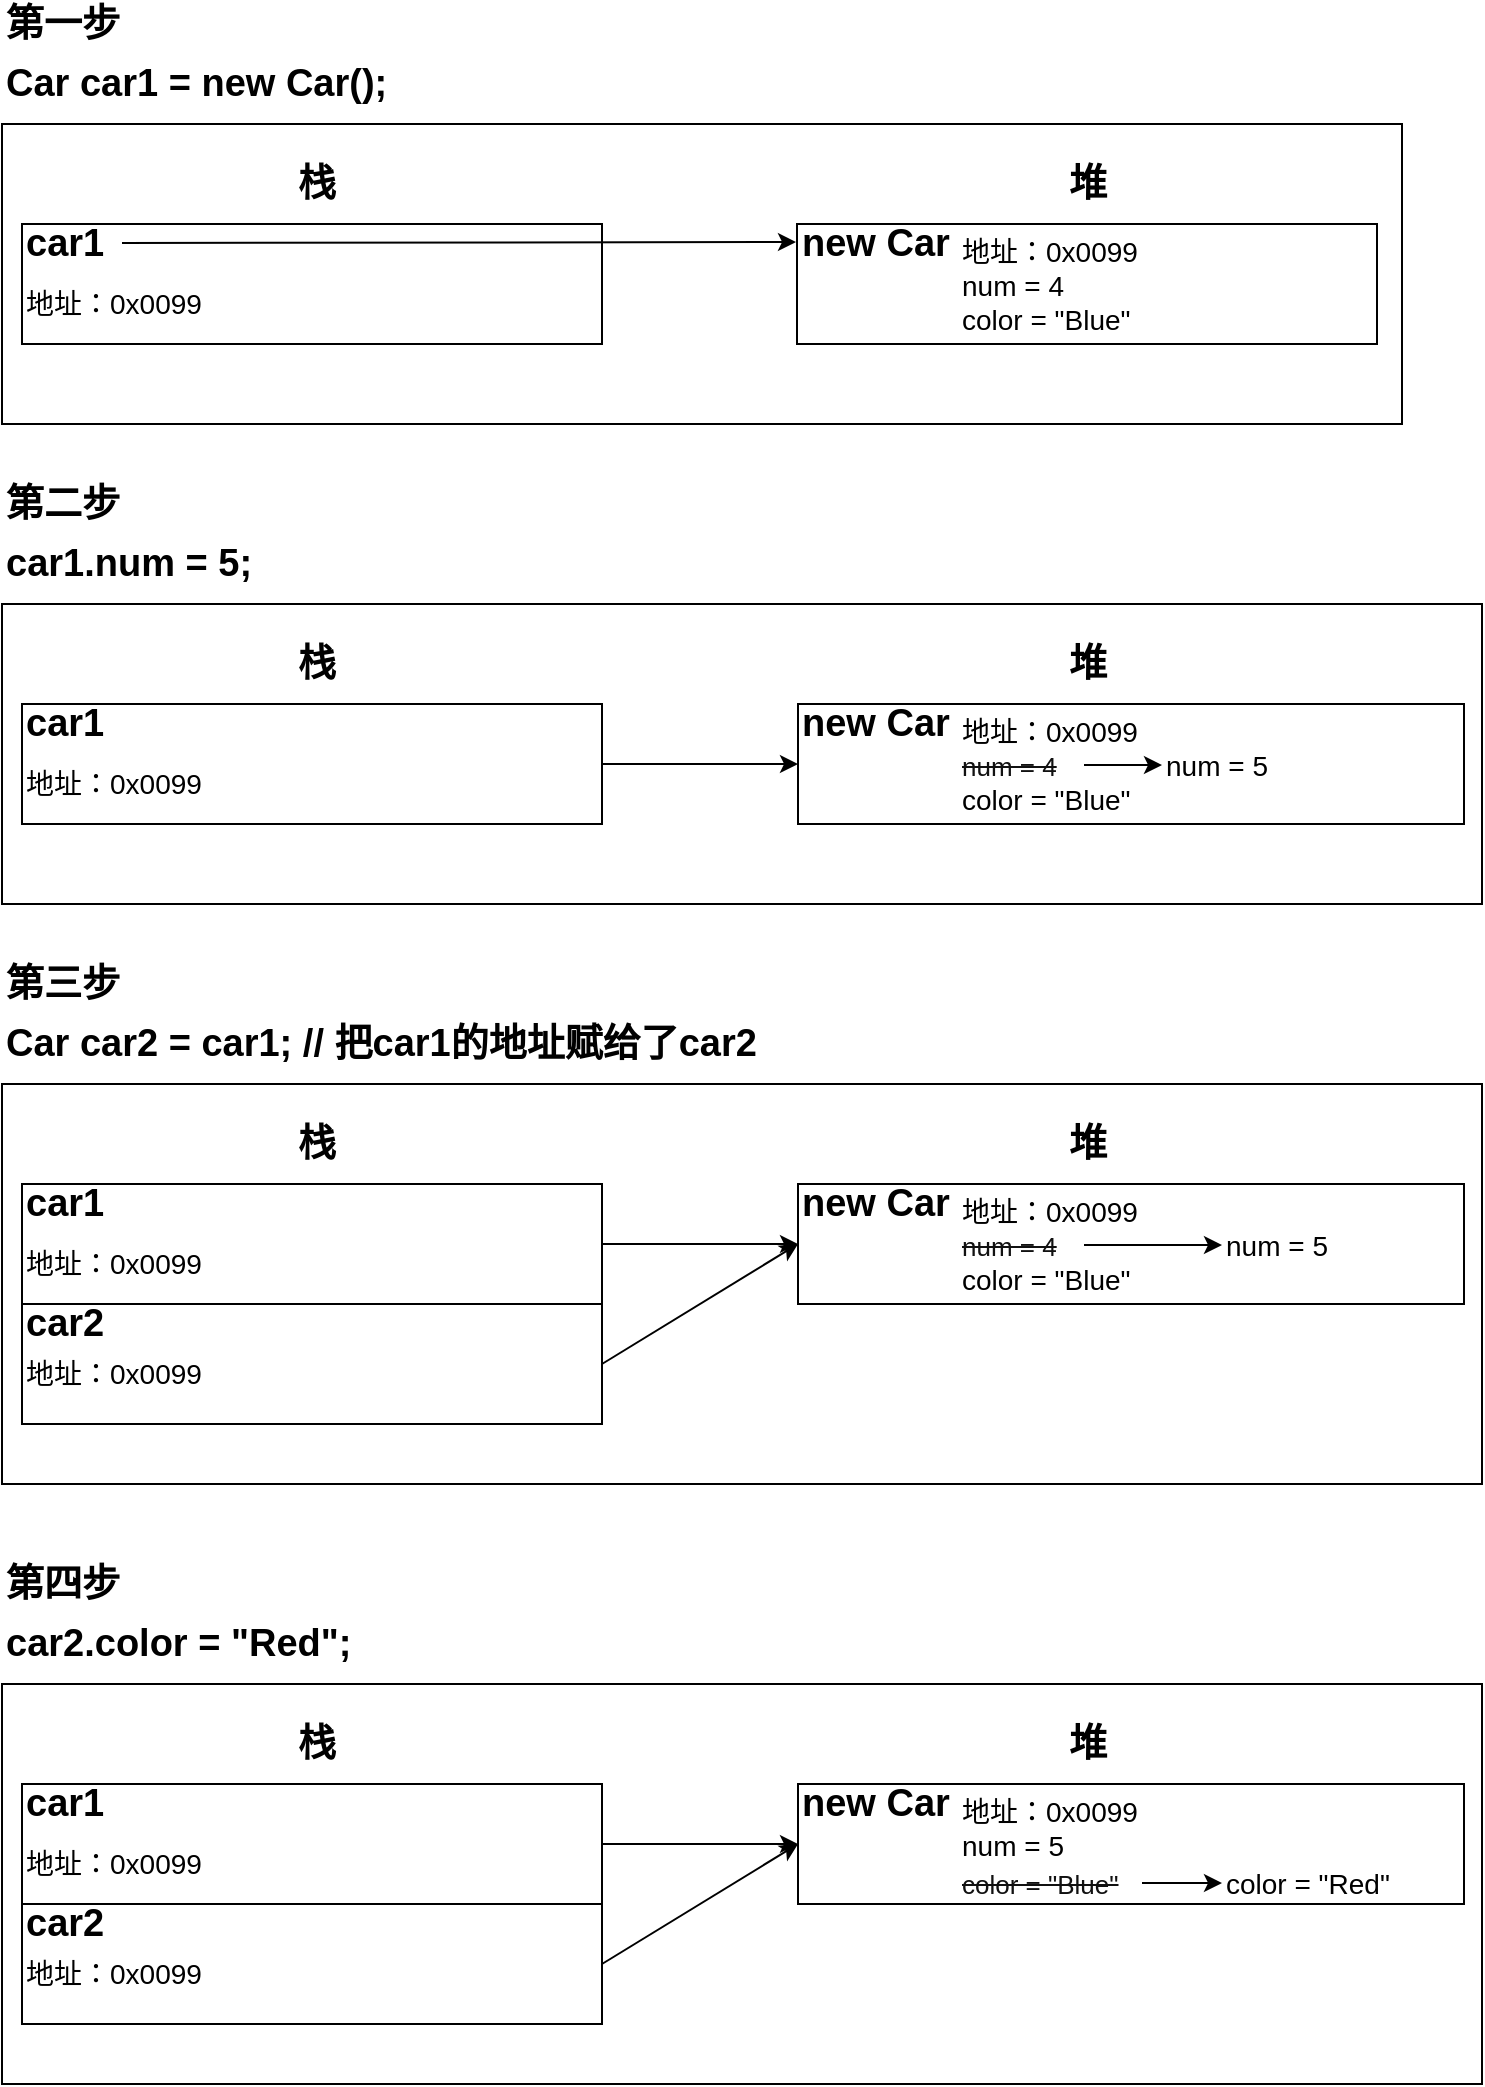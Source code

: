 <mxfile version="10.9.5" type="device"><diagram id="NGVwcs0vrZv9za0PCSOn" name="第 1 页"><mxGraphModel dx="1106" dy="786" grid="1" gridSize="10" guides="1" tooltips="1" connect="1" arrows="1" fold="1" page="1" pageScale="1" pageWidth="827" pageHeight="1169" math="0" shadow="0"><root><mxCell id="0"/><mxCell id="1" parent="0"/><mxCell id="pstnZAPhgGFJ9mARvHGo-1" value="" style="rounded=0;whiteSpace=wrap;html=1;" vertex="1" parent="1"><mxGeometry x="30" y="90" width="700" height="150" as="geometry"/></mxCell><mxCell id="pstnZAPhgGFJ9mARvHGo-2" value="" style="rounded=0;whiteSpace=wrap;html=1;" vertex="1" parent="1"><mxGeometry x="40" y="140" width="290" height="60" as="geometry"/></mxCell><mxCell id="pstnZAPhgGFJ9mARvHGo-3" value="" style="rounded=0;whiteSpace=wrap;html=1;" vertex="1" parent="1"><mxGeometry x="427.5" y="140" width="290" height="60" as="geometry"/></mxCell><mxCell id="pstnZAPhgGFJ9mARvHGo-4" value="栈" style="text;html=1;strokeColor=none;fillColor=none;align=center;verticalAlign=middle;whiteSpace=wrap;rounded=0;fontSize=19;fontStyle=1" vertex="1" parent="1"><mxGeometry x="130" y="110" width="115" height="19" as="geometry"/></mxCell><mxCell id="pstnZAPhgGFJ9mARvHGo-5" value="堆" style="text;html=1;strokeColor=none;fillColor=none;align=center;verticalAlign=middle;whiteSpace=wrap;rounded=0;fontSize=19;fontStyle=1" vertex="1" parent="1"><mxGeometry x="512.5" y="110" width="120" height="20" as="geometry"/></mxCell><mxCell id="pstnZAPhgGFJ9mARvHGo-6" value="第一步" style="text;html=1;strokeColor=none;fillColor=none;align=left;verticalAlign=middle;whiteSpace=wrap;rounded=0;fontSize=19;fontStyle=1" vertex="1" parent="1"><mxGeometry x="30" y="30" width="120" height="20" as="geometry"/></mxCell><mxCell id="pstnZAPhgGFJ9mARvHGo-7" value="Car car1 = new Car();" style="text;html=1;strokeColor=none;fillColor=none;align=left;verticalAlign=middle;whiteSpace=wrap;rounded=0;fontSize=19;fontStyle=1" vertex="1" parent="1"><mxGeometry x="30" y="60" width="250" height="20" as="geometry"/></mxCell><mxCell id="pstnZAPhgGFJ9mARvHGo-16" style="edgeStyle=orthogonalEdgeStyle;rounded=0;orthogonalLoop=1;jettySize=auto;html=1;exitX=1;exitY=0.5;exitDx=0;exitDy=0;fontSize=14;" edge="1" parent="1" source="pstnZAPhgGFJ9mARvHGo-8"><mxGeometry relative="1" as="geometry"><mxPoint x="427" y="149" as="targetPoint"/></mxGeometry></mxCell><mxCell id="pstnZAPhgGFJ9mARvHGo-8" value="car1" style="text;html=1;strokeColor=none;fillColor=none;align=left;verticalAlign=middle;whiteSpace=wrap;rounded=0;fontSize=19;fontStyle=1" vertex="1" parent="1"><mxGeometry x="40" y="140" width="50" height="19" as="geometry"/></mxCell><mxCell id="pstnZAPhgGFJ9mARvHGo-9" value="new Car" style="text;html=1;strokeColor=none;fillColor=none;align=left;verticalAlign=middle;whiteSpace=wrap;rounded=0;fontSize=19;fontStyle=1" vertex="1" parent="1"><mxGeometry x="427.5" y="140" width="115" height="19" as="geometry"/></mxCell><mxCell id="pstnZAPhgGFJ9mARvHGo-11" value="num = 4" style="text;html=1;strokeColor=none;fillColor=none;align=left;verticalAlign=middle;whiteSpace=wrap;rounded=0;fontSize=14;fontStyle=0" vertex="1" parent="1"><mxGeometry x="507.5" y="161" width="115" height="19" as="geometry"/></mxCell><mxCell id="pstnZAPhgGFJ9mARvHGo-13" value="color = &quot;Blue&quot;" style="text;html=1;strokeColor=none;fillColor=none;align=left;verticalAlign=middle;whiteSpace=wrap;rounded=0;fontSize=14;fontStyle=0" vertex="1" parent="1"><mxGeometry x="507.5" y="178" width="115" height="19" as="geometry"/></mxCell><mxCell id="pstnZAPhgGFJ9mARvHGo-14" value="地址：0x0099" style="text;html=1;strokeColor=none;fillColor=none;align=left;verticalAlign=middle;whiteSpace=wrap;rounded=0;fontSize=14;fontStyle=0" vertex="1" parent="1"><mxGeometry x="507.5" y="144.5" width="115" height="19" as="geometry"/></mxCell><mxCell id="pstnZAPhgGFJ9mARvHGo-15" value="地址：0x0099" style="text;html=1;strokeColor=none;fillColor=none;align=left;verticalAlign=middle;whiteSpace=wrap;rounded=0;fontSize=14;fontStyle=0" vertex="1" parent="1"><mxGeometry x="40" y="170" width="115" height="19" as="geometry"/></mxCell><mxCell id="pstnZAPhgGFJ9mARvHGo-17" value="" style="rounded=0;whiteSpace=wrap;html=1;" vertex="1" parent="1"><mxGeometry x="30" y="330" width="740" height="150" as="geometry"/></mxCell><mxCell id="pstnZAPhgGFJ9mARvHGo-18" value="" style="rounded=0;whiteSpace=wrap;html=1;" vertex="1" parent="1"><mxGeometry x="40" y="380" width="290" height="60" as="geometry"/></mxCell><mxCell id="pstnZAPhgGFJ9mARvHGo-19" value="" style="rounded=0;whiteSpace=wrap;html=1;" vertex="1" parent="1"><mxGeometry x="428" y="380" width="333" height="60" as="geometry"/></mxCell><mxCell id="pstnZAPhgGFJ9mARvHGo-20" value="栈" style="text;html=1;strokeColor=none;fillColor=none;align=center;verticalAlign=middle;whiteSpace=wrap;rounded=0;fontSize=19;fontStyle=1" vertex="1" parent="1"><mxGeometry x="130" y="350" width="115" height="19" as="geometry"/></mxCell><mxCell id="pstnZAPhgGFJ9mARvHGo-21" value="堆" style="text;html=1;strokeColor=none;fillColor=none;align=center;verticalAlign=middle;whiteSpace=wrap;rounded=0;fontSize=19;fontStyle=1" vertex="1" parent="1"><mxGeometry x="512.5" y="350" width="120" height="20" as="geometry"/></mxCell><mxCell id="pstnZAPhgGFJ9mARvHGo-22" value="第二步" style="text;html=1;strokeColor=none;fillColor=none;align=left;verticalAlign=middle;whiteSpace=wrap;rounded=0;fontSize=19;fontStyle=1" vertex="1" parent="1"><mxGeometry x="30" y="270" width="120" height="20" as="geometry"/></mxCell><mxCell id="pstnZAPhgGFJ9mARvHGo-23" value="car1.num = 5;" style="text;html=1;strokeColor=none;fillColor=none;align=left;verticalAlign=middle;whiteSpace=wrap;rounded=0;fontSize=19;fontStyle=1" vertex="1" parent="1"><mxGeometry x="30" y="300" width="250" height="20" as="geometry"/></mxCell><mxCell id="pstnZAPhgGFJ9mARvHGo-24" style="edgeStyle=orthogonalEdgeStyle;rounded=0;orthogonalLoop=1;jettySize=auto;html=1;exitX=1;exitY=0.5;exitDx=0;exitDy=0;fontSize=14;entryX=0;entryY=0.5;entryDx=0;entryDy=0;" edge="1" source="pstnZAPhgGFJ9mARvHGo-18" parent="1" target="pstnZAPhgGFJ9mARvHGo-19"><mxGeometry relative="1" as="geometry"><mxPoint x="427" y="389" as="targetPoint"/></mxGeometry></mxCell><mxCell id="pstnZAPhgGFJ9mARvHGo-25" value="car1" style="text;html=1;strokeColor=none;fillColor=none;align=left;verticalAlign=middle;whiteSpace=wrap;rounded=0;fontSize=19;fontStyle=1" vertex="1" parent="1"><mxGeometry x="40" y="380" width="50" height="19" as="geometry"/></mxCell><mxCell id="pstnZAPhgGFJ9mARvHGo-26" value="new Car" style="text;html=1;strokeColor=none;fillColor=none;align=left;verticalAlign=middle;whiteSpace=wrap;rounded=0;fontSize=19;fontStyle=1" vertex="1" parent="1"><mxGeometry x="427.5" y="380" width="115" height="19" as="geometry"/></mxCell><mxCell id="pstnZAPhgGFJ9mARvHGo-33" style="edgeStyle=orthogonalEdgeStyle;rounded=0;orthogonalLoop=1;jettySize=auto;html=1;exitX=1;exitY=0.5;exitDx=0;exitDy=0;entryX=0;entryY=0.5;entryDx=0;entryDy=0;fontSize=14;" edge="1" parent="1" source="pstnZAPhgGFJ9mARvHGo-27" target="pstnZAPhgGFJ9mARvHGo-32"><mxGeometry relative="1" as="geometry"/></mxCell><mxCell id="pstnZAPhgGFJ9mARvHGo-27" value="&lt;del style=&quot;box-sizing: border-box ; color: rgb(17 , 17 , 17) ; font-family: &amp;#34;texgyreadventor&amp;#34; , &amp;#34;century gothic&amp;#34; , &amp;#34;yu gothic&amp;#34; , &amp;#34;raleway&amp;#34; , sans-serif ; font-size: 13px ; text-align: justify ; white-space: pre-wrap&quot;&gt;&lt;span class=&quot;md-plain&quot; style=&quot;box-sizing: border-box&quot;&gt;num = 4&lt;/span&gt;&lt;/del&gt;" style="text;html=1;strokeColor=none;fillColor=none;align=left;verticalAlign=middle;whiteSpace=wrap;rounded=0;fontSize=14;fontStyle=0" vertex="1" parent="1"><mxGeometry x="508" y="401" width="63" height="19" as="geometry"/></mxCell><mxCell id="pstnZAPhgGFJ9mARvHGo-28" value="color = &quot;Blue&quot;" style="text;html=1;strokeColor=none;fillColor=none;align=left;verticalAlign=middle;whiteSpace=wrap;rounded=0;fontSize=14;fontStyle=0" vertex="1" parent="1"><mxGeometry x="507.5" y="418" width="115" height="19" as="geometry"/></mxCell><mxCell id="pstnZAPhgGFJ9mARvHGo-29" value="地址：0x0099" style="text;html=1;strokeColor=none;fillColor=none;align=left;verticalAlign=middle;whiteSpace=wrap;rounded=0;fontSize=14;fontStyle=0" vertex="1" parent="1"><mxGeometry x="507.5" y="384.5" width="115" height="19" as="geometry"/></mxCell><mxCell id="pstnZAPhgGFJ9mARvHGo-30" value="地址：0x0099" style="text;html=1;strokeColor=none;fillColor=none;align=left;verticalAlign=middle;whiteSpace=wrap;rounded=0;fontSize=14;fontStyle=0" vertex="1" parent="1"><mxGeometry x="40" y="410" width="115" height="19" as="geometry"/></mxCell><mxCell id="pstnZAPhgGFJ9mARvHGo-32" value="num = 5" style="text;html=1;strokeColor=none;fillColor=none;align=left;verticalAlign=middle;whiteSpace=wrap;rounded=0;fontSize=14;fontStyle=0" vertex="1" parent="1"><mxGeometry x="610" y="401" width="60" height="19" as="geometry"/></mxCell><mxCell id="pstnZAPhgGFJ9mARvHGo-36" value="" style="rounded=0;whiteSpace=wrap;html=1;" vertex="1" parent="1"><mxGeometry x="30" y="570" width="740" height="200" as="geometry"/></mxCell><mxCell id="pstnZAPhgGFJ9mARvHGo-37" value="" style="rounded=0;whiteSpace=wrap;html=1;" vertex="1" parent="1"><mxGeometry x="40" y="620" width="290" height="60" as="geometry"/></mxCell><mxCell id="pstnZAPhgGFJ9mARvHGo-38" value="" style="rounded=0;whiteSpace=wrap;html=1;" vertex="1" parent="1"><mxGeometry x="428" y="620" width="333" height="60" as="geometry"/></mxCell><mxCell id="pstnZAPhgGFJ9mARvHGo-39" value="栈" style="text;html=1;strokeColor=none;fillColor=none;align=center;verticalAlign=middle;whiteSpace=wrap;rounded=0;fontSize=19;fontStyle=1" vertex="1" parent="1"><mxGeometry x="130" y="590" width="115" height="19" as="geometry"/></mxCell><mxCell id="pstnZAPhgGFJ9mARvHGo-40" value="堆" style="text;html=1;strokeColor=none;fillColor=none;align=center;verticalAlign=middle;whiteSpace=wrap;rounded=0;fontSize=19;fontStyle=1" vertex="1" parent="1"><mxGeometry x="512.5" y="590" width="120" height="20" as="geometry"/></mxCell><mxCell id="pstnZAPhgGFJ9mARvHGo-41" value="第三步" style="text;html=1;strokeColor=none;fillColor=none;align=left;verticalAlign=middle;whiteSpace=wrap;rounded=0;fontSize=19;fontStyle=1" vertex="1" parent="1"><mxGeometry x="30" y="510" width="120" height="20" as="geometry"/></mxCell><mxCell id="pstnZAPhgGFJ9mARvHGo-42" value="Car car2 = car1; // 把car1的地址赋给了car2" style="text;html=1;strokeColor=none;fillColor=none;align=left;verticalAlign=middle;whiteSpace=wrap;rounded=0;fontSize=19;fontStyle=1" vertex="1" parent="1"><mxGeometry x="30" y="540" width="390" height="20" as="geometry"/></mxCell><mxCell id="pstnZAPhgGFJ9mARvHGo-43" style="edgeStyle=orthogonalEdgeStyle;rounded=0;orthogonalLoop=1;jettySize=auto;html=1;exitX=1;exitY=0.5;exitDx=0;exitDy=0;fontSize=14;entryX=0;entryY=0.5;entryDx=0;entryDy=0;" edge="1" source="pstnZAPhgGFJ9mARvHGo-37" parent="1" target="pstnZAPhgGFJ9mARvHGo-38"><mxGeometry relative="1" as="geometry"><mxPoint x="427" y="629" as="targetPoint"/></mxGeometry></mxCell><mxCell id="pstnZAPhgGFJ9mARvHGo-44" value="car1" style="text;html=1;strokeColor=none;fillColor=none;align=left;verticalAlign=middle;whiteSpace=wrap;rounded=0;fontSize=19;fontStyle=1" vertex="1" parent="1"><mxGeometry x="40" y="620" width="50" height="19" as="geometry"/></mxCell><mxCell id="pstnZAPhgGFJ9mARvHGo-45" value="new Car" style="text;html=1;strokeColor=none;fillColor=none;align=left;verticalAlign=middle;whiteSpace=wrap;rounded=0;fontSize=19;fontStyle=1" vertex="1" parent="1"><mxGeometry x="427.5" y="620" width="115" height="19" as="geometry"/></mxCell><mxCell id="pstnZAPhgGFJ9mARvHGo-46" style="edgeStyle=orthogonalEdgeStyle;rounded=0;orthogonalLoop=1;jettySize=auto;html=1;exitX=1;exitY=0.5;exitDx=0;exitDy=0;entryX=0;entryY=0.5;entryDx=0;entryDy=0;fontSize=14;" edge="1" source="pstnZAPhgGFJ9mARvHGo-47" target="pstnZAPhgGFJ9mARvHGo-51" parent="1"><mxGeometry relative="1" as="geometry"/></mxCell><mxCell id="pstnZAPhgGFJ9mARvHGo-47" value="&lt;del style=&quot;box-sizing: border-box ; color: rgb(17 , 17 , 17) ; font-family: &amp;#34;texgyreadventor&amp;#34; , &amp;#34;century gothic&amp;#34; , &amp;#34;yu gothic&amp;#34; , &amp;#34;raleway&amp;#34; , sans-serif ; font-size: 13px ; text-align: justify ; white-space: pre-wrap&quot;&gt;&lt;span class=&quot;md-plain&quot; style=&quot;box-sizing: border-box&quot;&gt;num = 4&lt;/span&gt;&lt;/del&gt;" style="text;html=1;strokeColor=none;fillColor=none;align=left;verticalAlign=middle;whiteSpace=wrap;rounded=0;fontSize=14;fontStyle=0" vertex="1" parent="1"><mxGeometry x="508" y="641" width="63" height="19" as="geometry"/></mxCell><mxCell id="pstnZAPhgGFJ9mARvHGo-48" value="color = &quot;Blue&quot;" style="text;html=1;strokeColor=none;fillColor=none;align=left;verticalAlign=middle;whiteSpace=wrap;rounded=0;fontSize=14;fontStyle=0" vertex="1" parent="1"><mxGeometry x="507.5" y="658" width="115" height="19" as="geometry"/></mxCell><mxCell id="pstnZAPhgGFJ9mARvHGo-49" value="地址：0x0099" style="text;html=1;strokeColor=none;fillColor=none;align=left;verticalAlign=middle;whiteSpace=wrap;rounded=0;fontSize=14;fontStyle=0" vertex="1" parent="1"><mxGeometry x="507.5" y="624.5" width="115" height="19" as="geometry"/></mxCell><mxCell id="pstnZAPhgGFJ9mARvHGo-50" value="地址：0x0099" style="text;html=1;strokeColor=none;fillColor=none;align=left;verticalAlign=middle;whiteSpace=wrap;rounded=0;fontSize=14;fontStyle=0" vertex="1" parent="1"><mxGeometry x="40" y="650" width="115" height="19" as="geometry"/></mxCell><mxCell id="pstnZAPhgGFJ9mARvHGo-51" value="num = 5" style="text;html=1;strokeColor=none;fillColor=none;align=left;verticalAlign=middle;whiteSpace=wrap;rounded=0;fontSize=14;fontStyle=0" vertex="1" parent="1"><mxGeometry x="640" y="641" width="60" height="19" as="geometry"/></mxCell><mxCell id="pstnZAPhgGFJ9mARvHGo-55" style="rounded=0;orthogonalLoop=1;jettySize=auto;html=1;exitX=1;exitY=0.5;exitDx=0;exitDy=0;entryX=0;entryY=0.5;entryDx=0;entryDy=0;fontSize=14;" edge="1" parent="1" source="pstnZAPhgGFJ9mARvHGo-52" target="pstnZAPhgGFJ9mARvHGo-38"><mxGeometry relative="1" as="geometry"/></mxCell><mxCell id="pstnZAPhgGFJ9mARvHGo-52" value="" style="rounded=0;whiteSpace=wrap;html=1;" vertex="1" parent="1"><mxGeometry x="40" y="680" width="290" height="60" as="geometry"/></mxCell><mxCell id="pstnZAPhgGFJ9mARvHGo-53" value="car2" style="text;html=1;strokeColor=none;fillColor=none;align=left;verticalAlign=middle;whiteSpace=wrap;rounded=0;fontSize=19;fontStyle=1" vertex="1" parent="1"><mxGeometry x="40" y="680" width="50" height="19" as="geometry"/></mxCell><mxCell id="pstnZAPhgGFJ9mARvHGo-54" value="地址：0x0099" style="text;html=1;strokeColor=none;fillColor=none;align=left;verticalAlign=middle;whiteSpace=wrap;rounded=0;fontSize=14;fontStyle=0" vertex="1" parent="1"><mxGeometry x="40" y="705.5" width="115" height="19" as="geometry"/></mxCell><mxCell id="pstnZAPhgGFJ9mARvHGo-56" value="" style="rounded=0;whiteSpace=wrap;html=1;" vertex="1" parent="1"><mxGeometry x="30" y="870" width="740" height="200" as="geometry"/></mxCell><mxCell id="pstnZAPhgGFJ9mARvHGo-57" value="" style="rounded=0;whiteSpace=wrap;html=1;" vertex="1" parent="1"><mxGeometry x="40" y="920" width="290" height="60" as="geometry"/></mxCell><mxCell id="pstnZAPhgGFJ9mARvHGo-58" value="" style="rounded=0;whiteSpace=wrap;html=1;" vertex="1" parent="1"><mxGeometry x="428" y="920" width="333" height="60" as="geometry"/></mxCell><mxCell id="pstnZAPhgGFJ9mARvHGo-59" value="栈" style="text;html=1;strokeColor=none;fillColor=none;align=center;verticalAlign=middle;whiteSpace=wrap;rounded=0;fontSize=19;fontStyle=1" vertex="1" parent="1"><mxGeometry x="130" y="890" width="115" height="19" as="geometry"/></mxCell><mxCell id="pstnZAPhgGFJ9mARvHGo-60" value="堆" style="text;html=1;strokeColor=none;fillColor=none;align=center;verticalAlign=middle;whiteSpace=wrap;rounded=0;fontSize=19;fontStyle=1" vertex="1" parent="1"><mxGeometry x="512.5" y="890" width="120" height="20" as="geometry"/></mxCell><mxCell id="pstnZAPhgGFJ9mARvHGo-61" value="第四步" style="text;html=1;strokeColor=none;fillColor=none;align=left;verticalAlign=middle;whiteSpace=wrap;rounded=0;fontSize=19;fontStyle=1" vertex="1" parent="1"><mxGeometry x="30" y="810" width="120" height="20" as="geometry"/></mxCell><mxCell id="pstnZAPhgGFJ9mARvHGo-62" value="car2.color = &quot;Red&quot;;" style="text;html=1;strokeColor=none;fillColor=none;align=left;verticalAlign=middle;whiteSpace=wrap;rounded=0;fontSize=19;fontStyle=1" vertex="1" parent="1"><mxGeometry x="30" y="840" width="390" height="20" as="geometry"/></mxCell><mxCell id="pstnZAPhgGFJ9mARvHGo-63" style="edgeStyle=orthogonalEdgeStyle;rounded=0;orthogonalLoop=1;jettySize=auto;html=1;exitX=1;exitY=0.5;exitDx=0;exitDy=0;fontSize=14;entryX=0;entryY=0.5;entryDx=0;entryDy=0;" edge="1" source="pstnZAPhgGFJ9mARvHGo-57" target="pstnZAPhgGFJ9mARvHGo-58" parent="1"><mxGeometry relative="1" as="geometry"><mxPoint x="427" y="929" as="targetPoint"/></mxGeometry></mxCell><mxCell id="pstnZAPhgGFJ9mARvHGo-64" value="car1" style="text;html=1;strokeColor=none;fillColor=none;align=left;verticalAlign=middle;whiteSpace=wrap;rounded=0;fontSize=19;fontStyle=1" vertex="1" parent="1"><mxGeometry x="40" y="920" width="50" height="19" as="geometry"/></mxCell><mxCell id="pstnZAPhgGFJ9mARvHGo-65" value="new Car" style="text;html=1;strokeColor=none;fillColor=none;align=left;verticalAlign=middle;whiteSpace=wrap;rounded=0;fontSize=19;fontStyle=1" vertex="1" parent="1"><mxGeometry x="427.5" y="920" width="115" height="19" as="geometry"/></mxCell><mxCell id="pstnZAPhgGFJ9mARvHGo-68" value="color = &quot;Red&quot;" style="text;html=1;strokeColor=none;fillColor=none;align=left;verticalAlign=middle;whiteSpace=wrap;rounded=0;fontSize=14;fontStyle=0" vertex="1" parent="1"><mxGeometry x="640" y="960" width="93" height="19" as="geometry"/></mxCell><mxCell id="pstnZAPhgGFJ9mARvHGo-69" value="地址：0x0099" style="text;html=1;strokeColor=none;fillColor=none;align=left;verticalAlign=middle;whiteSpace=wrap;rounded=0;fontSize=14;fontStyle=0" vertex="1" parent="1"><mxGeometry x="507.5" y="924.5" width="115" height="19" as="geometry"/></mxCell><mxCell id="pstnZAPhgGFJ9mARvHGo-70" value="地址：0x0099" style="text;html=1;strokeColor=none;fillColor=none;align=left;verticalAlign=middle;whiteSpace=wrap;rounded=0;fontSize=14;fontStyle=0" vertex="1" parent="1"><mxGeometry x="40" y="950" width="115" height="19" as="geometry"/></mxCell><mxCell id="pstnZAPhgGFJ9mARvHGo-71" value="num = 5" style="text;html=1;strokeColor=none;fillColor=none;align=left;verticalAlign=middle;whiteSpace=wrap;rounded=0;fontSize=14;fontStyle=0" vertex="1" parent="1"><mxGeometry x="508" y="941" width="60" height="19" as="geometry"/></mxCell><mxCell id="pstnZAPhgGFJ9mARvHGo-72" style="rounded=0;orthogonalLoop=1;jettySize=auto;html=1;exitX=1;exitY=0.5;exitDx=0;exitDy=0;entryX=0;entryY=0.5;entryDx=0;entryDy=0;fontSize=14;" edge="1" source="pstnZAPhgGFJ9mARvHGo-73" target="pstnZAPhgGFJ9mARvHGo-58" parent="1"><mxGeometry relative="1" as="geometry"/></mxCell><mxCell id="pstnZAPhgGFJ9mARvHGo-73" value="" style="rounded=0;whiteSpace=wrap;html=1;" vertex="1" parent="1"><mxGeometry x="40" y="980" width="290" height="60" as="geometry"/></mxCell><mxCell id="pstnZAPhgGFJ9mARvHGo-74" value="car2" style="text;html=1;strokeColor=none;fillColor=none;align=left;verticalAlign=middle;whiteSpace=wrap;rounded=0;fontSize=19;fontStyle=1" vertex="1" parent="1"><mxGeometry x="40" y="980" width="50" height="19" as="geometry"/></mxCell><mxCell id="pstnZAPhgGFJ9mARvHGo-75" value="地址：0x0099" style="text;html=1;strokeColor=none;fillColor=none;align=left;verticalAlign=middle;whiteSpace=wrap;rounded=0;fontSize=14;fontStyle=0" vertex="1" parent="1"><mxGeometry x="40" y="1005.5" width="115" height="19" as="geometry"/></mxCell><mxCell id="pstnZAPhgGFJ9mARvHGo-78" style="edgeStyle=none;rounded=0;orthogonalLoop=1;jettySize=auto;html=1;exitX=1;exitY=0.5;exitDx=0;exitDy=0;entryX=0;entryY=0.5;entryDx=0;entryDy=0;fontSize=14;" edge="1" parent="1" source="pstnZAPhgGFJ9mARvHGo-76" target="pstnZAPhgGFJ9mARvHGo-68"><mxGeometry relative="1" as="geometry"/></mxCell><mxCell id="pstnZAPhgGFJ9mARvHGo-76" value="&lt;del style=&quot;box-sizing: border-box ; color: rgb(17 , 17 , 17) ; font-family: &amp;#34;texgyreadventor&amp;#34; , &amp;#34;century gothic&amp;#34; , &amp;#34;yu gothic&amp;#34; , &amp;#34;raleway&amp;#34; , sans-serif ; font-size: 13px ; text-align: justify ; white-space: pre-wrap&quot;&gt;&lt;span class=&quot;md-plain&quot; style=&quot;box-sizing: border-box&quot;&gt;color = &quot;Blue&quot;&lt;/span&gt;&lt;/del&gt;" style="text;html=1;strokeColor=none;fillColor=none;align=left;verticalAlign=middle;whiteSpace=wrap;rounded=0;fontSize=14;fontStyle=0" vertex="1" parent="1"><mxGeometry x="508" y="960" width="92" height="19" as="geometry"/></mxCell></root></mxGraphModel></diagram></mxfile>
